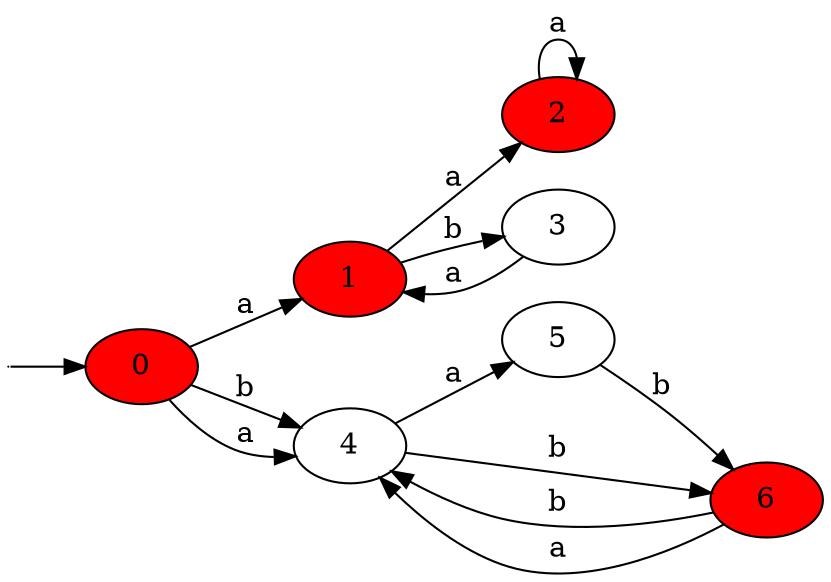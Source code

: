 digraph {
rankdir=LR
fictitious [shape=point, label="", width=0, height=0]

fictitious -> 0
0 [fillcolor=red, style=filled]
1 [fillcolor=red, style=filled]
2 [fillcolor=red, style=filled]
3
4
5
6 [fillcolor=red, style=filled]
0 -> 4 [label=b]
4 -> 6 [label=b]
6 -> 4 [label=b]
6 -> 4 [label=a]
4 -> 5 [label=a]
5 -> 6 [label=b]
0 -> 1 [label=a]
1 -> 3 [label=b]
3 -> 1 [label=a]
1 -> 2 [label=a]
2 -> 2 [label=a]
0 -> 4 [label=a]
}